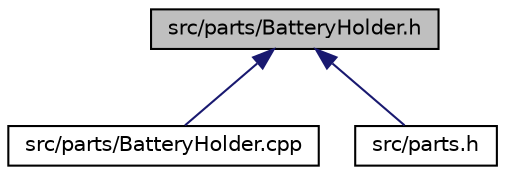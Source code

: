 digraph "src/parts/BatteryHolder.h"
{
  edge [fontname="Helvetica",fontsize="10",labelfontname="Helvetica",labelfontsize="10"];
  node [fontname="Helvetica",fontsize="10",shape=record];
  Node1 [label="src/parts/BatteryHolder.h",height=0.2,width=0.4,color="black", fillcolor="grey75", style="filled" fontcolor="black"];
  Node1 -> Node2 [dir="back",color="midnightblue",fontsize="10",style="solid",fontname="Helvetica"];
  Node2 [label="src/parts/BatteryHolder.cpp",height=0.2,width=0.4,color="black", fillcolor="white", style="filled",URL="$BatteryHolder_8cpp.html"];
  Node1 -> Node3 [dir="back",color="midnightblue",fontsize="10",style="solid",fontname="Helvetica"];
  Node3 [label="src/parts.h",height=0.2,width=0.4,color="black", fillcolor="white", style="filled",URL="$parts_8h.html"];
}
